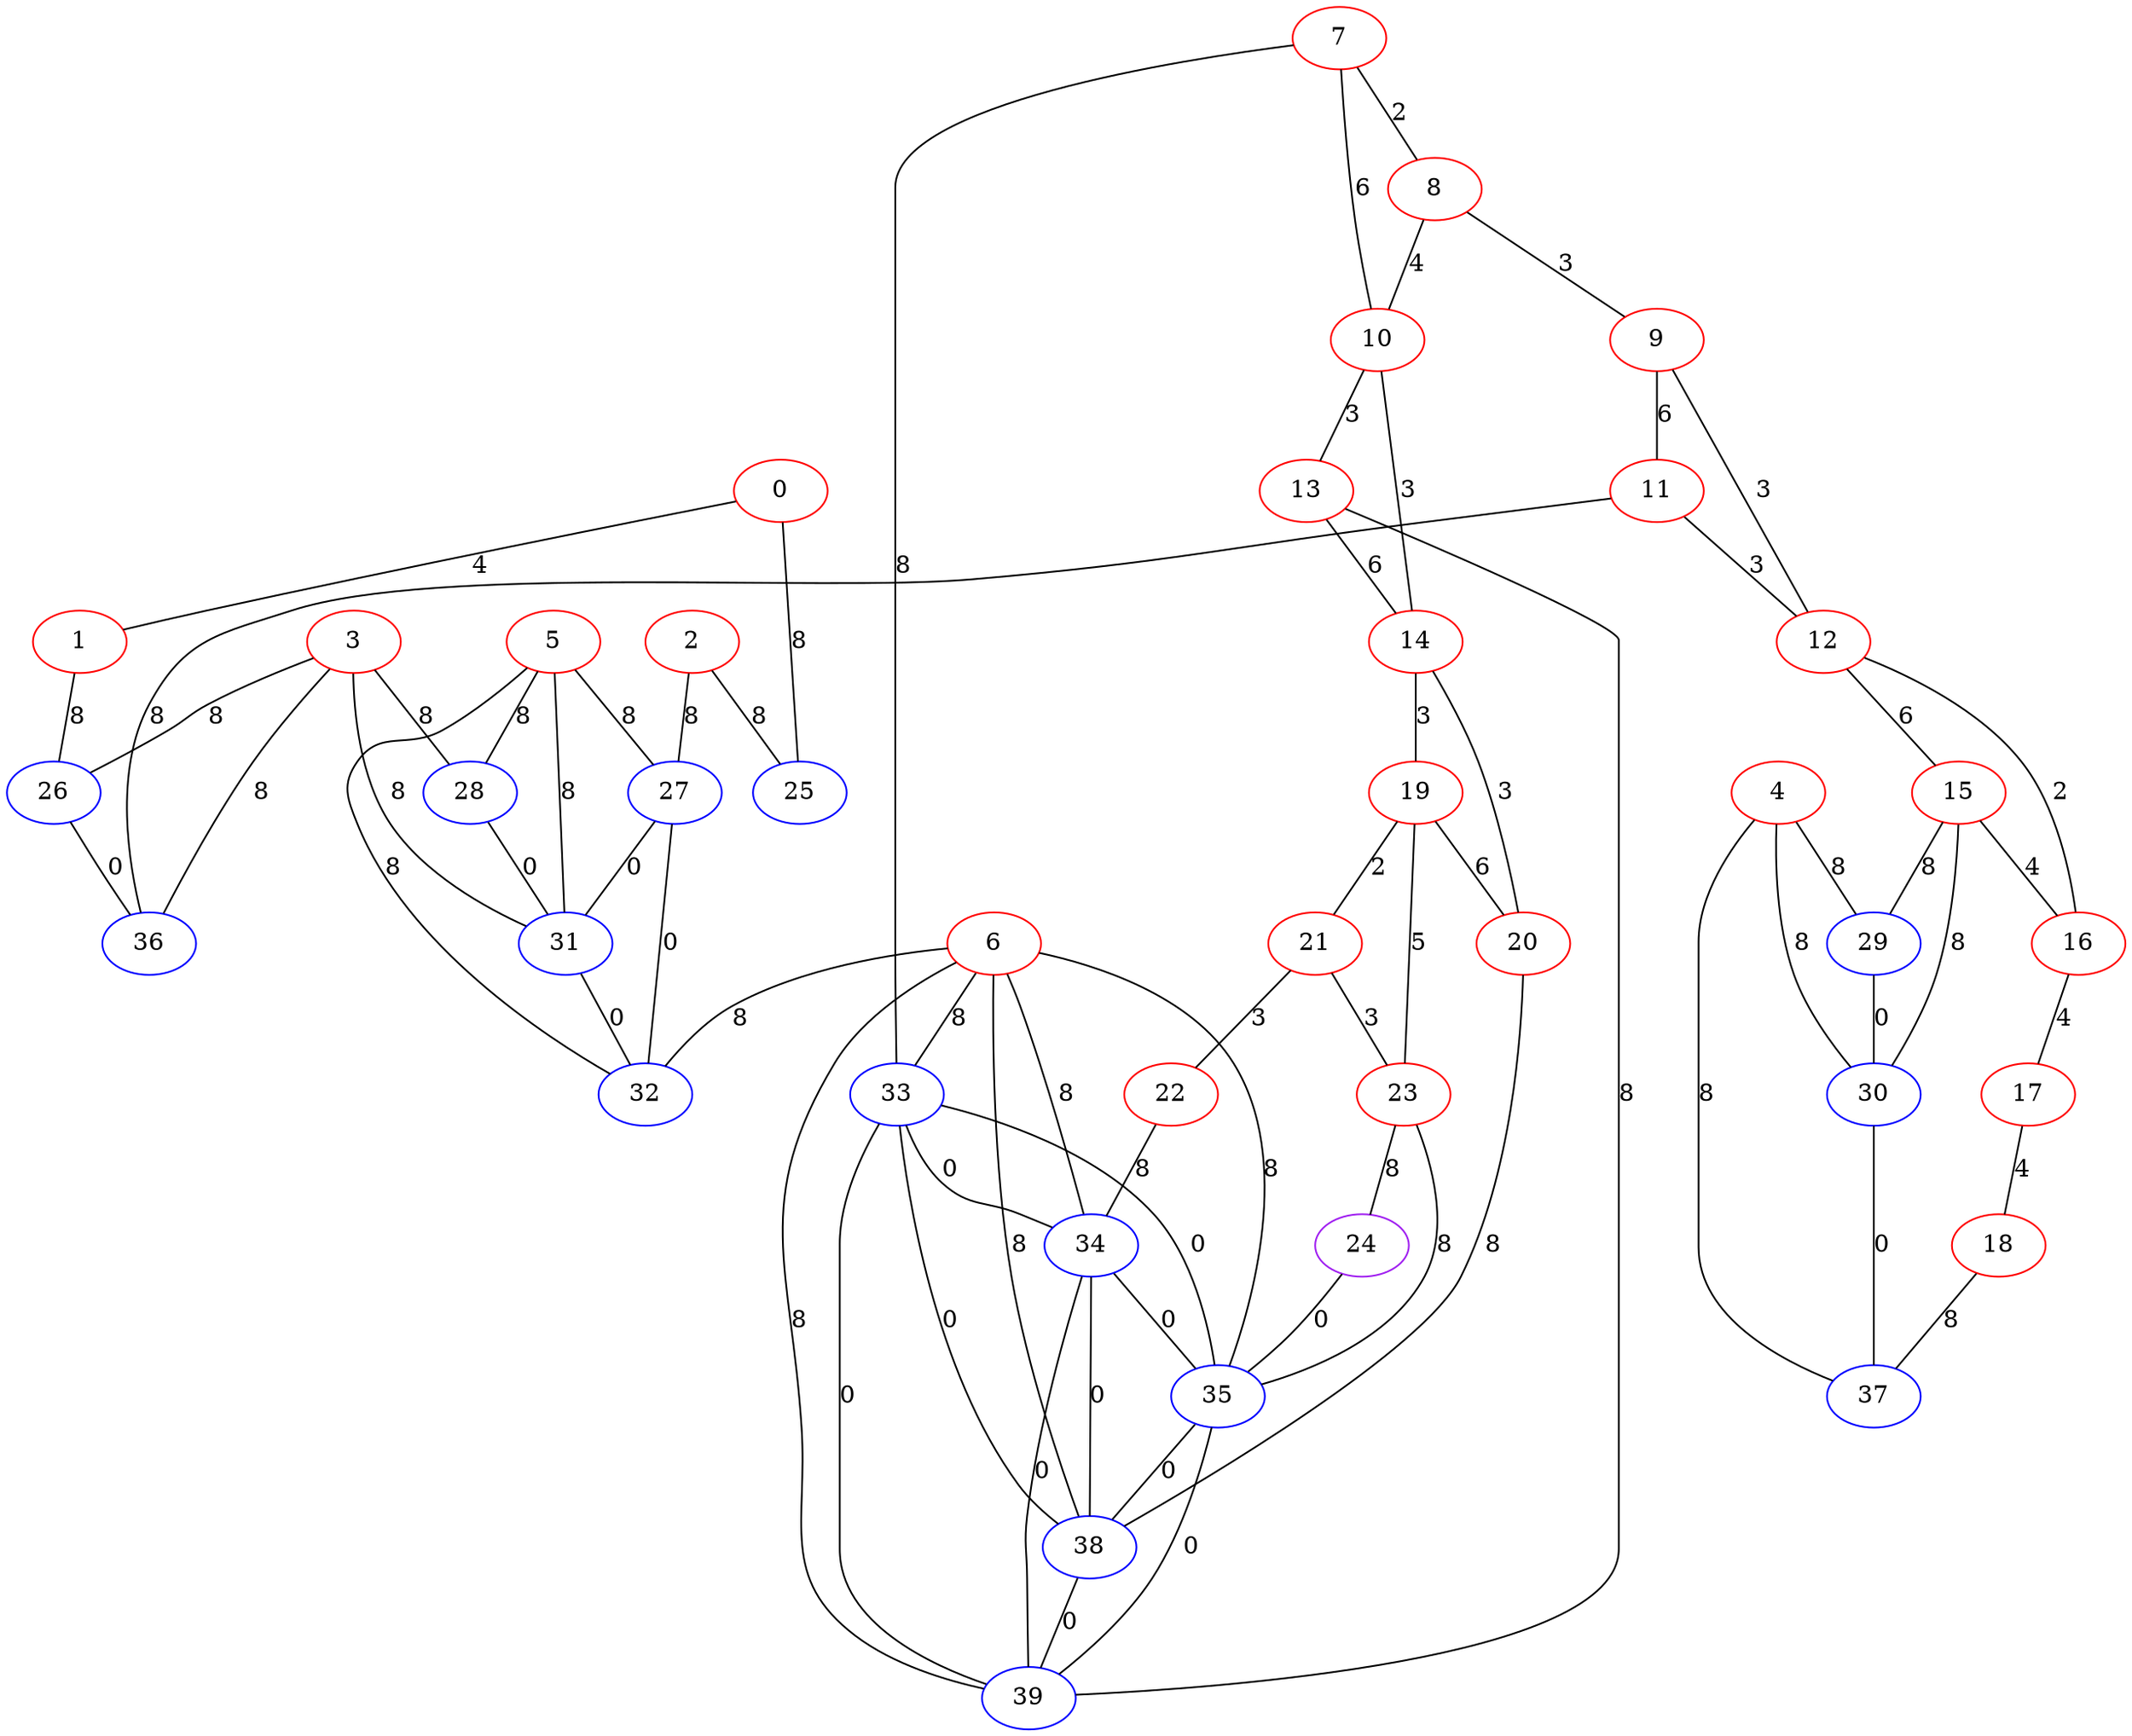 graph "" {
0 [color=red, weight=1];
1 [color=red, weight=1];
2 [color=red, weight=1];
3 [color=red, weight=1];
4 [color=red, weight=1];
5 [color=red, weight=1];
6 [color=red, weight=1];
7 [color=red, weight=1];
8 [color=red, weight=1];
9 [color=red, weight=1];
10 [color=red, weight=1];
11 [color=red, weight=1];
12 [color=red, weight=1];
13 [color=red, weight=1];
14 [color=red, weight=1];
15 [color=red, weight=1];
16 [color=red, weight=1];
17 [color=red, weight=1];
18 [color=red, weight=1];
19 [color=red, weight=1];
20 [color=red, weight=1];
21 [color=red, weight=1];
22 [color=red, weight=1];
23 [color=red, weight=1];
24 [color=purple, weight=4];
25 [color=blue, weight=3];
26 [color=blue, weight=3];
27 [color=blue, weight=3];
28 [color=blue, weight=3];
29 [color=blue, weight=3];
30 [color=blue, weight=3];
31 [color=blue, weight=3];
32 [color=blue, weight=3];
33 [color=blue, weight=3];
34 [color=blue, weight=3];
35 [color=blue, weight=3];
36 [color=blue, weight=3];
37 [color=blue, weight=3];
38 [color=blue, weight=3];
39 [color=blue, weight=3];
0 -- 1  [key=0, label=4];
0 -- 25  [key=0, label=8];
1 -- 26  [key=0, label=8];
2 -- 25  [key=0, label=8];
2 -- 27  [key=0, label=8];
3 -- 28  [key=0, label=8];
3 -- 26  [key=0, label=8];
3 -- 36  [key=0, label=8];
3 -- 31  [key=0, label=8];
4 -- 29  [key=0, label=8];
4 -- 30  [key=0, label=8];
4 -- 37  [key=0, label=8];
5 -- 32  [key=0, label=8];
5 -- 27  [key=0, label=8];
5 -- 28  [key=0, label=8];
5 -- 31  [key=0, label=8];
6 -- 32  [key=0, label=8];
6 -- 33  [key=0, label=8];
6 -- 34  [key=0, label=8];
6 -- 35  [key=0, label=8];
6 -- 38  [key=0, label=8];
6 -- 39  [key=0, label=8];
7 -- 8  [key=0, label=2];
7 -- 33  [key=0, label=8];
7 -- 10  [key=0, label=6];
8 -- 9  [key=0, label=3];
8 -- 10  [key=0, label=4];
9 -- 11  [key=0, label=6];
9 -- 12  [key=0, label=3];
10 -- 13  [key=0, label=3];
10 -- 14  [key=0, label=3];
11 -- 12  [key=0, label=3];
11 -- 36  [key=0, label=8];
12 -- 16  [key=0, label=2];
12 -- 15  [key=0, label=6];
13 -- 14  [key=0, label=6];
13 -- 39  [key=0, label=8];
14 -- 19  [key=0, label=3];
14 -- 20  [key=0, label=3];
15 -- 16  [key=0, label=4];
15 -- 29  [key=0, label=8];
15 -- 30  [key=0, label=8];
16 -- 17  [key=0, label=4];
17 -- 18  [key=0, label=4];
18 -- 37  [key=0, label=8];
19 -- 20  [key=0, label=6];
19 -- 21  [key=0, label=2];
19 -- 23  [key=0, label=5];
20 -- 38  [key=0, label=8];
21 -- 22  [key=0, label=3];
21 -- 23  [key=0, label=3];
22 -- 34  [key=0, label=8];
23 -- 24  [key=0, label=8];
23 -- 35  [key=0, label=8];
24 -- 35  [key=0, label=0];
26 -- 36  [key=0, label=0];
27 -- 32  [key=0, label=0];
27 -- 31  [key=0, label=0];
28 -- 31  [key=0, label=0];
29 -- 30  [key=0, label=0];
30 -- 37  [key=0, label=0];
31 -- 32  [key=0, label=0];
33 -- 34  [key=0, label=0];
33 -- 35  [key=0, label=0];
33 -- 38  [key=0, label=0];
33 -- 39  [key=0, label=0];
34 -- 35  [key=0, label=0];
34 -- 38  [key=0, label=0];
34 -- 39  [key=0, label=0];
35 -- 38  [key=0, label=0];
35 -- 39  [key=0, label=0];
38 -- 39  [key=0, label=0];
}
